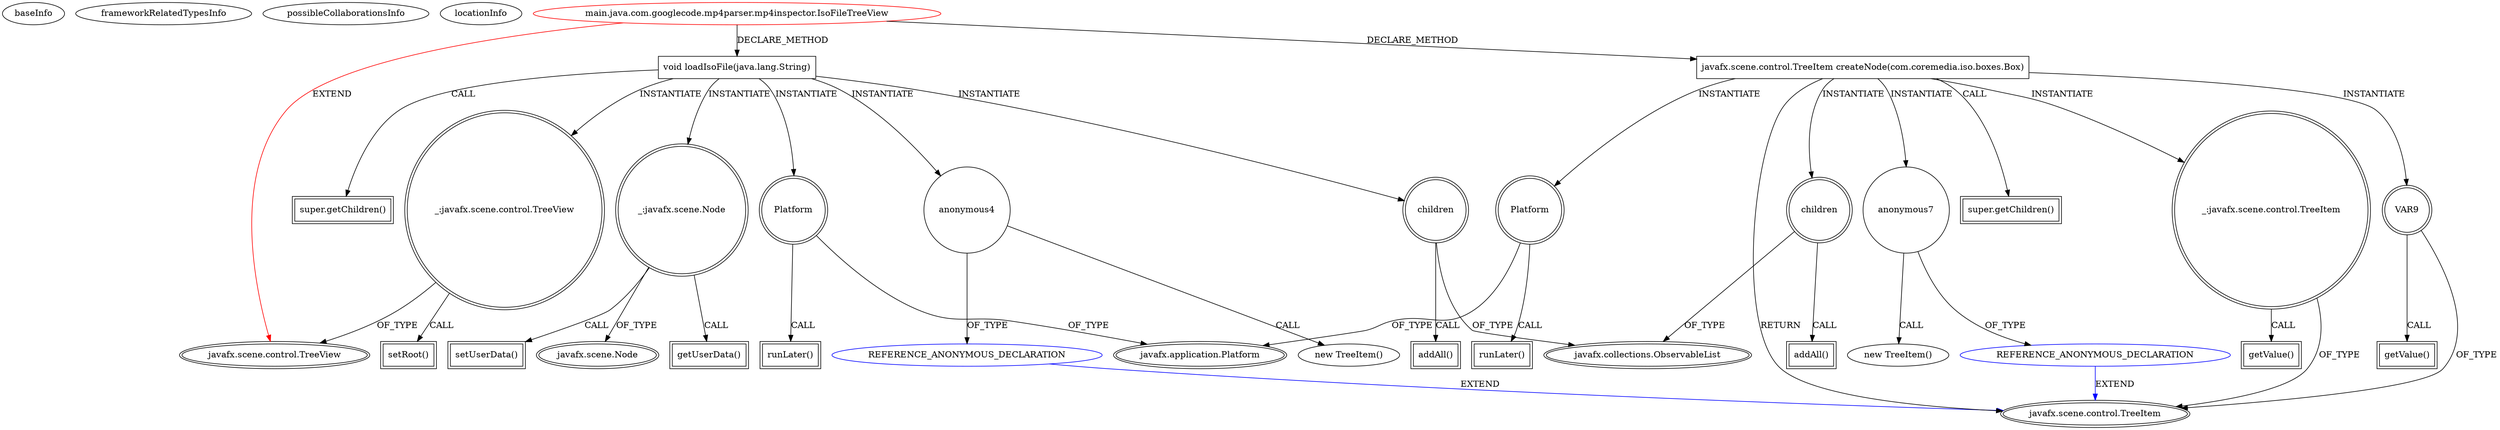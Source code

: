 digraph {
baseInfo[graphId=4070,category="extension_graph",isAnonymous=false,possibleRelation=true]
frameworkRelatedTypesInfo[0="javafx.scene.control.TreeView"]
possibleCollaborationsInfo[0="4070~CLIENT_METHOD_DECLARATION-INSTANTIATION-~javafx.scene.control.TreeView ~javafx.scene.control.TreeItem ~false~true"]
locationInfo[projectName="sannies-isoviewer-fx",filePath="/sannies-isoviewer-fx/isoviewer-fx-master/src/main/java/com/googlecode/mp4parser/mp4inspector/IsoFileTreeView.java",contextSignature="IsoFileTreeView",graphId="4070"]
0[label="main.java.com.googlecode.mp4parser.mp4inspector.IsoFileTreeView",vertexType="ROOT_CLIENT_CLASS_DECLARATION",isFrameworkType=false,color=red]
1[label="javafx.scene.control.TreeView",vertexType="FRAMEWORK_CLASS_TYPE",isFrameworkType=true,peripheries=2]
6[label="void loadIsoFile(java.lang.String)",vertexType="CLIENT_METHOD_DECLARATION",isFrameworkType=false,shape=box]
7[label="_:javafx.scene.Node",vertexType="VARIABLE_EXPRESION",isFrameworkType=true,peripheries=2,shape=circle]
9[label="javafx.scene.Node",vertexType="FRAMEWORK_CLASS_TYPE",isFrameworkType=true,peripheries=2]
8[label="getUserData()",vertexType="INSIDE_CALL",isFrameworkType=true,peripheries=2,shape=box]
11[label="setUserData()",vertexType="INSIDE_CALL",isFrameworkType=true,peripheries=2,shape=box]
12[label="_:javafx.scene.control.TreeView",vertexType="VARIABLE_EXPRESION",isFrameworkType=true,peripheries=2,shape=circle]
13[label="setRoot()",vertexType="INSIDE_CALL",isFrameworkType=true,peripheries=2,shape=box]
16[label="anonymous4",vertexType="VARIABLE_EXPRESION",isFrameworkType=false,shape=circle]
17[label="REFERENCE_ANONYMOUS_DECLARATION",vertexType="REFERENCE_ANONYMOUS_DECLARATION",isFrameworkType=false,color=blue]
18[label="javafx.scene.control.TreeItem",vertexType="FRAMEWORK_CLASS_TYPE",isFrameworkType=true,peripheries=2]
15[label="new TreeItem()",vertexType="CONSTRUCTOR_CALL",isFrameworkType=false]
19[label="super.getChildren()",vertexType="SUPER_CALL",isFrameworkType=true,peripheries=2,shape=box]
21[label="Platform",vertexType="VARIABLE_EXPRESION",isFrameworkType=true,peripheries=2,shape=circle]
23[label="javafx.application.Platform",vertexType="FRAMEWORK_CLASS_TYPE",isFrameworkType=true,peripheries=2]
22[label="runLater()",vertexType="INSIDE_CALL",isFrameworkType=true,peripheries=2,shape=box]
24[label="children",vertexType="VARIABLE_EXPRESION",isFrameworkType=true,peripheries=2,shape=circle]
26[label="javafx.collections.ObservableList",vertexType="FRAMEWORK_INTERFACE_TYPE",isFrameworkType=true,peripheries=2]
25[label="addAll()",vertexType="INSIDE_CALL",isFrameworkType=true,peripheries=2,shape=box]
27[label="javafx.scene.control.TreeItem createNode(com.coremedia.iso.boxes.Box)",vertexType="CLIENT_METHOD_DECLARATION",isFrameworkType=false,shape=box]
30[label="anonymous7",vertexType="VARIABLE_EXPRESION",isFrameworkType=false,shape=circle]
31[label="REFERENCE_ANONYMOUS_DECLARATION",vertexType="REFERENCE_ANONYMOUS_DECLARATION",isFrameworkType=false,color=blue]
29[label="new TreeItem()",vertexType="CONSTRUCTOR_CALL",isFrameworkType=false]
33[label="super.getChildren()",vertexType="SUPER_CALL",isFrameworkType=true,peripheries=2,shape=box]
35[label="_:javafx.scene.control.TreeItem",vertexType="VARIABLE_EXPRESION",isFrameworkType=true,peripheries=2,shape=circle]
36[label="getValue()",vertexType="INSIDE_CALL",isFrameworkType=true,peripheries=2,shape=box]
38[label="VAR9",vertexType="VARIABLE_EXPRESION",isFrameworkType=true,peripheries=2,shape=circle]
39[label="getValue()",vertexType="INSIDE_CALL",isFrameworkType=true,peripheries=2,shape=box]
41[label="Platform",vertexType="VARIABLE_EXPRESION",isFrameworkType=true,peripheries=2,shape=circle]
42[label="runLater()",vertexType="INSIDE_CALL",isFrameworkType=true,peripheries=2,shape=box]
44[label="children",vertexType="VARIABLE_EXPRESION",isFrameworkType=true,peripheries=2,shape=circle]
45[label="addAll()",vertexType="INSIDE_CALL",isFrameworkType=true,peripheries=2,shape=box]
0->1[label="EXTEND",color=red]
0->6[label="DECLARE_METHOD"]
6->7[label="INSTANTIATE"]
7->9[label="OF_TYPE"]
7->8[label="CALL"]
7->11[label="CALL"]
6->12[label="INSTANTIATE"]
12->1[label="OF_TYPE"]
12->13[label="CALL"]
6->16[label="INSTANTIATE"]
17->18[label="EXTEND",color=blue]
16->17[label="OF_TYPE"]
16->15[label="CALL"]
6->19[label="CALL"]
6->21[label="INSTANTIATE"]
21->23[label="OF_TYPE"]
21->22[label="CALL"]
6->24[label="INSTANTIATE"]
24->26[label="OF_TYPE"]
24->25[label="CALL"]
0->27[label="DECLARE_METHOD"]
27->18[label="RETURN"]
27->30[label="INSTANTIATE"]
31->18[label="EXTEND",color=blue]
30->31[label="OF_TYPE"]
30->29[label="CALL"]
27->33[label="CALL"]
27->35[label="INSTANTIATE"]
35->18[label="OF_TYPE"]
35->36[label="CALL"]
27->38[label="INSTANTIATE"]
38->18[label="OF_TYPE"]
38->39[label="CALL"]
27->41[label="INSTANTIATE"]
41->23[label="OF_TYPE"]
41->42[label="CALL"]
27->44[label="INSTANTIATE"]
44->26[label="OF_TYPE"]
44->45[label="CALL"]
}
